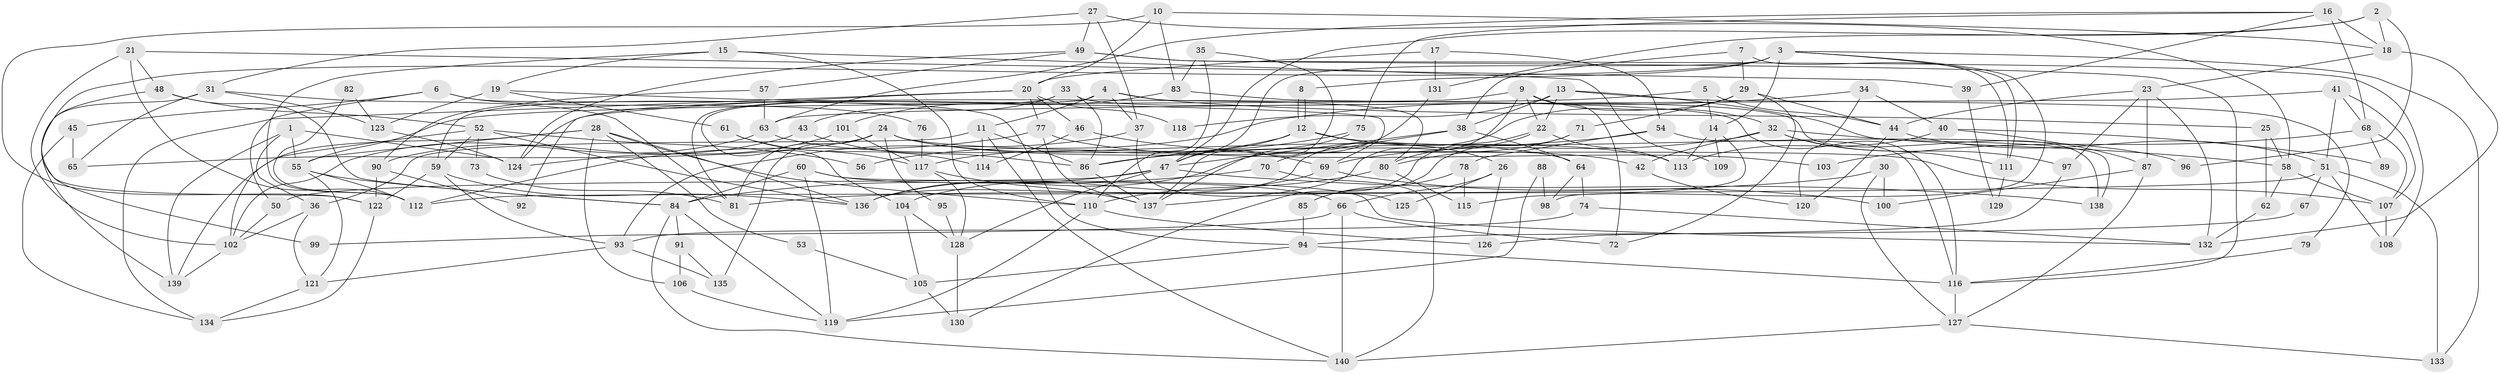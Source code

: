 // coarse degree distribution, {4: 0.14606741573033707, 5: 0.14606741573033707, 6: 0.19101123595505617, 8: 0.12359550561797752, 7: 0.056179775280898875, 9: 0.0449438202247191, 3: 0.15730337078651685, 2: 0.1348314606741573}
// Generated by graph-tools (version 1.1) at 2025/41/03/06/25 10:41:57]
// undirected, 140 vertices, 280 edges
graph export_dot {
graph [start="1"]
  node [color=gray90,style=filled];
  1;
  2;
  3;
  4;
  5;
  6;
  7;
  8;
  9;
  10;
  11;
  12;
  13;
  14;
  15;
  16;
  17;
  18;
  19;
  20;
  21;
  22;
  23;
  24;
  25;
  26;
  27;
  28;
  29;
  30;
  31;
  32;
  33;
  34;
  35;
  36;
  37;
  38;
  39;
  40;
  41;
  42;
  43;
  44;
  45;
  46;
  47;
  48;
  49;
  50;
  51;
  52;
  53;
  54;
  55;
  56;
  57;
  58;
  59;
  60;
  61;
  62;
  63;
  64;
  65;
  66;
  67;
  68;
  69;
  70;
  71;
  72;
  73;
  74;
  75;
  76;
  77;
  78;
  79;
  80;
  81;
  82;
  83;
  84;
  85;
  86;
  87;
  88;
  89;
  90;
  91;
  92;
  93;
  94;
  95;
  96;
  97;
  98;
  99;
  100;
  101;
  102;
  103;
  104;
  105;
  106;
  107;
  108;
  109;
  110;
  111;
  112;
  113;
  114;
  115;
  116;
  117;
  118;
  119;
  120;
  121;
  122;
  123;
  124;
  125;
  126;
  127;
  128;
  129;
  130;
  131;
  132;
  133;
  134;
  135;
  136;
  137;
  138;
  139;
  140;
  1 -- 124;
  1 -- 139;
  1 -- 36;
  1 -- 55;
  2 -- 47;
  2 -- 18;
  2 -- 96;
  2 -- 131;
  3 -- 122;
  3 -- 47;
  3 -- 8;
  3 -- 14;
  3 -- 98;
  3 -- 111;
  3 -- 133;
  4 -- 11;
  4 -- 37;
  4 -- 25;
  4 -- 80;
  4 -- 81;
  4 -- 104;
  5 -- 55;
  5 -- 14;
  5 -- 44;
  6 -- 50;
  6 -- 94;
  6 -- 45;
  6 -- 76;
  7 -- 29;
  7 -- 111;
  7 -- 38;
  8 -- 12;
  8 -- 12;
  9 -- 22;
  9 -- 137;
  9 -- 32;
  9 -- 72;
  9 -- 124;
  10 -- 18;
  10 -- 20;
  10 -- 83;
  10 -- 122;
  11 -- 36;
  11 -- 86;
  11 -- 114;
  11 -- 140;
  12 -- 47;
  12 -- 26;
  12 -- 96;
  12 -- 117;
  13 -- 38;
  13 -- 22;
  13 -- 79;
  13 -- 118;
  13 -- 138;
  14 -- 115;
  14 -- 109;
  14 -- 113;
  15 -- 110;
  15 -- 112;
  15 -- 19;
  15 -- 109;
  16 -- 18;
  16 -- 63;
  16 -- 39;
  16 -- 68;
  16 -- 75;
  17 -- 131;
  17 -- 54;
  17 -- 20;
  18 -- 23;
  18 -- 132;
  19 -- 123;
  19 -- 61;
  19 -- 69;
  20 -- 134;
  20 -- 46;
  20 -- 77;
  20 -- 92;
  20 -- 118;
  21 -- 48;
  21 -- 112;
  21 -- 39;
  21 -- 102;
  22 -- 113;
  22 -- 80;
  22 -- 130;
  23 -- 87;
  23 -- 132;
  23 -- 44;
  23 -- 97;
  24 -- 65;
  24 -- 107;
  24 -- 42;
  24 -- 81;
  24 -- 95;
  24 -- 113;
  24 -- 135;
  25 -- 58;
  25 -- 62;
  26 -- 66;
  26 -- 125;
  26 -- 126;
  27 -- 31;
  27 -- 49;
  27 -- 37;
  27 -- 58;
  28 -- 110;
  28 -- 136;
  28 -- 53;
  28 -- 55;
  28 -- 106;
  28 -- 139;
  29 -- 44;
  29 -- 72;
  29 -- 71;
  29 -- 136;
  30 -- 81;
  30 -- 127;
  30 -- 100;
  31 -- 139;
  31 -- 81;
  31 -- 65;
  31 -- 123;
  32 -- 69;
  32 -- 42;
  32 -- 58;
  32 -- 97;
  32 -- 111;
  33 -- 138;
  33 -- 59;
  33 -- 43;
  33 -- 86;
  34 -- 40;
  34 -- 120;
  34 -- 56;
  35 -- 83;
  35 -- 137;
  35 -- 110;
  36 -- 102;
  36 -- 121;
  37 -- 93;
  37 -- 125;
  38 -- 47;
  38 -- 64;
  38 -- 70;
  39 -- 129;
  40 -- 87;
  40 -- 113;
  40 -- 89;
  41 -- 51;
  41 -- 107;
  41 -- 63;
  41 -- 68;
  42 -- 120;
  43 -- 86;
  43 -- 90;
  44 -- 51;
  44 -- 120;
  45 -- 134;
  45 -- 65;
  46 -- 114;
  46 -- 69;
  47 -- 136;
  47 -- 128;
  47 -- 50;
  47 -- 138;
  48 -- 52;
  48 -- 84;
  48 -- 99;
  49 -- 116;
  49 -- 57;
  49 -- 108;
  49 -- 124;
  50 -- 102;
  51 -- 108;
  51 -- 67;
  51 -- 112;
  51 -- 133;
  52 -- 59;
  52 -- 102;
  52 -- 56;
  52 -- 73;
  52 -- 136;
  53 -- 105;
  54 -- 116;
  54 -- 86;
  54 -- 78;
  55 -- 84;
  55 -- 112;
  55 -- 121;
  57 -- 90;
  57 -- 63;
  58 -- 62;
  58 -- 107;
  59 -- 136;
  59 -- 93;
  59 -- 122;
  60 -- 84;
  60 -- 119;
  60 -- 66;
  60 -- 132;
  61 -- 117;
  61 -- 114;
  62 -- 132;
  63 -- 64;
  63 -- 102;
  64 -- 74;
  64 -- 98;
  66 -- 140;
  66 -- 72;
  66 -- 99;
  67 -- 94;
  68 -- 89;
  68 -- 103;
  68 -- 107;
  69 -- 100;
  69 -- 104;
  70 -- 84;
  70 -- 140;
  71 -- 80;
  71 -- 85;
  73 -- 81;
  74 -- 93;
  74 -- 132;
  75 -- 137;
  75 -- 86;
  76 -- 117;
  77 -- 112;
  77 -- 103;
  77 -- 137;
  78 -- 85;
  78 -- 115;
  79 -- 116;
  80 -- 110;
  80 -- 115;
  82 -- 123;
  82 -- 112;
  83 -- 101;
  83 -- 116;
  84 -- 140;
  84 -- 91;
  84 -- 119;
  85 -- 94;
  86 -- 137;
  87 -- 100;
  87 -- 127;
  88 -- 119;
  88 -- 98;
  90 -- 122;
  90 -- 92;
  91 -- 106;
  91 -- 135;
  93 -- 121;
  93 -- 135;
  94 -- 105;
  94 -- 116;
  95 -- 128;
  97 -- 126;
  101 -- 124;
  101 -- 117;
  102 -- 139;
  104 -- 105;
  104 -- 128;
  105 -- 130;
  106 -- 119;
  107 -- 108;
  110 -- 126;
  110 -- 119;
  111 -- 129;
  116 -- 127;
  117 -- 137;
  117 -- 128;
  121 -- 134;
  122 -- 134;
  123 -- 124;
  127 -- 140;
  127 -- 133;
  128 -- 130;
  131 -- 136;
}
